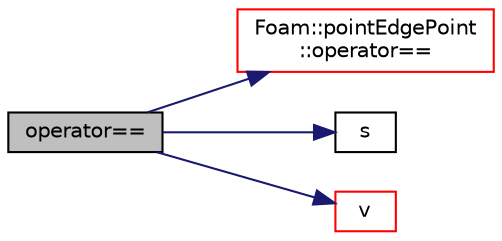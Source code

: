 digraph "operator=="
{
  bgcolor="transparent";
  edge [fontname="Helvetica",fontsize="10",labelfontname="Helvetica",labelfontsize="10"];
  node [fontname="Helvetica",fontsize="10",shape=record];
  rankdir="LR";
  Node1 [label="operator==",height=0.2,width=0.4,color="black", fillcolor="grey75", style="filled", fontcolor="black"];
  Node1 -> Node2 [color="midnightblue",fontsize="10",style="solid",fontname="Helvetica"];
  Node2 [label="Foam::pointEdgePoint\l::operator==",height=0.2,width=0.4,color="red",URL="$a01913.html#a3e92221d8babf4fae8fba6f3de844567"];
  Node1 -> Node3 [color="midnightblue",fontsize="10",style="solid",fontname="Helvetica"];
  Node3 [label="s",height=0.2,width=0.4,color="black",URL="$a01911.html#a35fe386c5c253bdd7b0bef8a7c9a4a19"];
  Node1 -> Node4 [color="midnightblue",fontsize="10",style="solid",fontname="Helvetica"];
  Node4 [label="v",height=0.2,width=0.4,color="red",URL="$a01911.html#a7769344d07ff72267a3d5d2882df60c2"];
}

